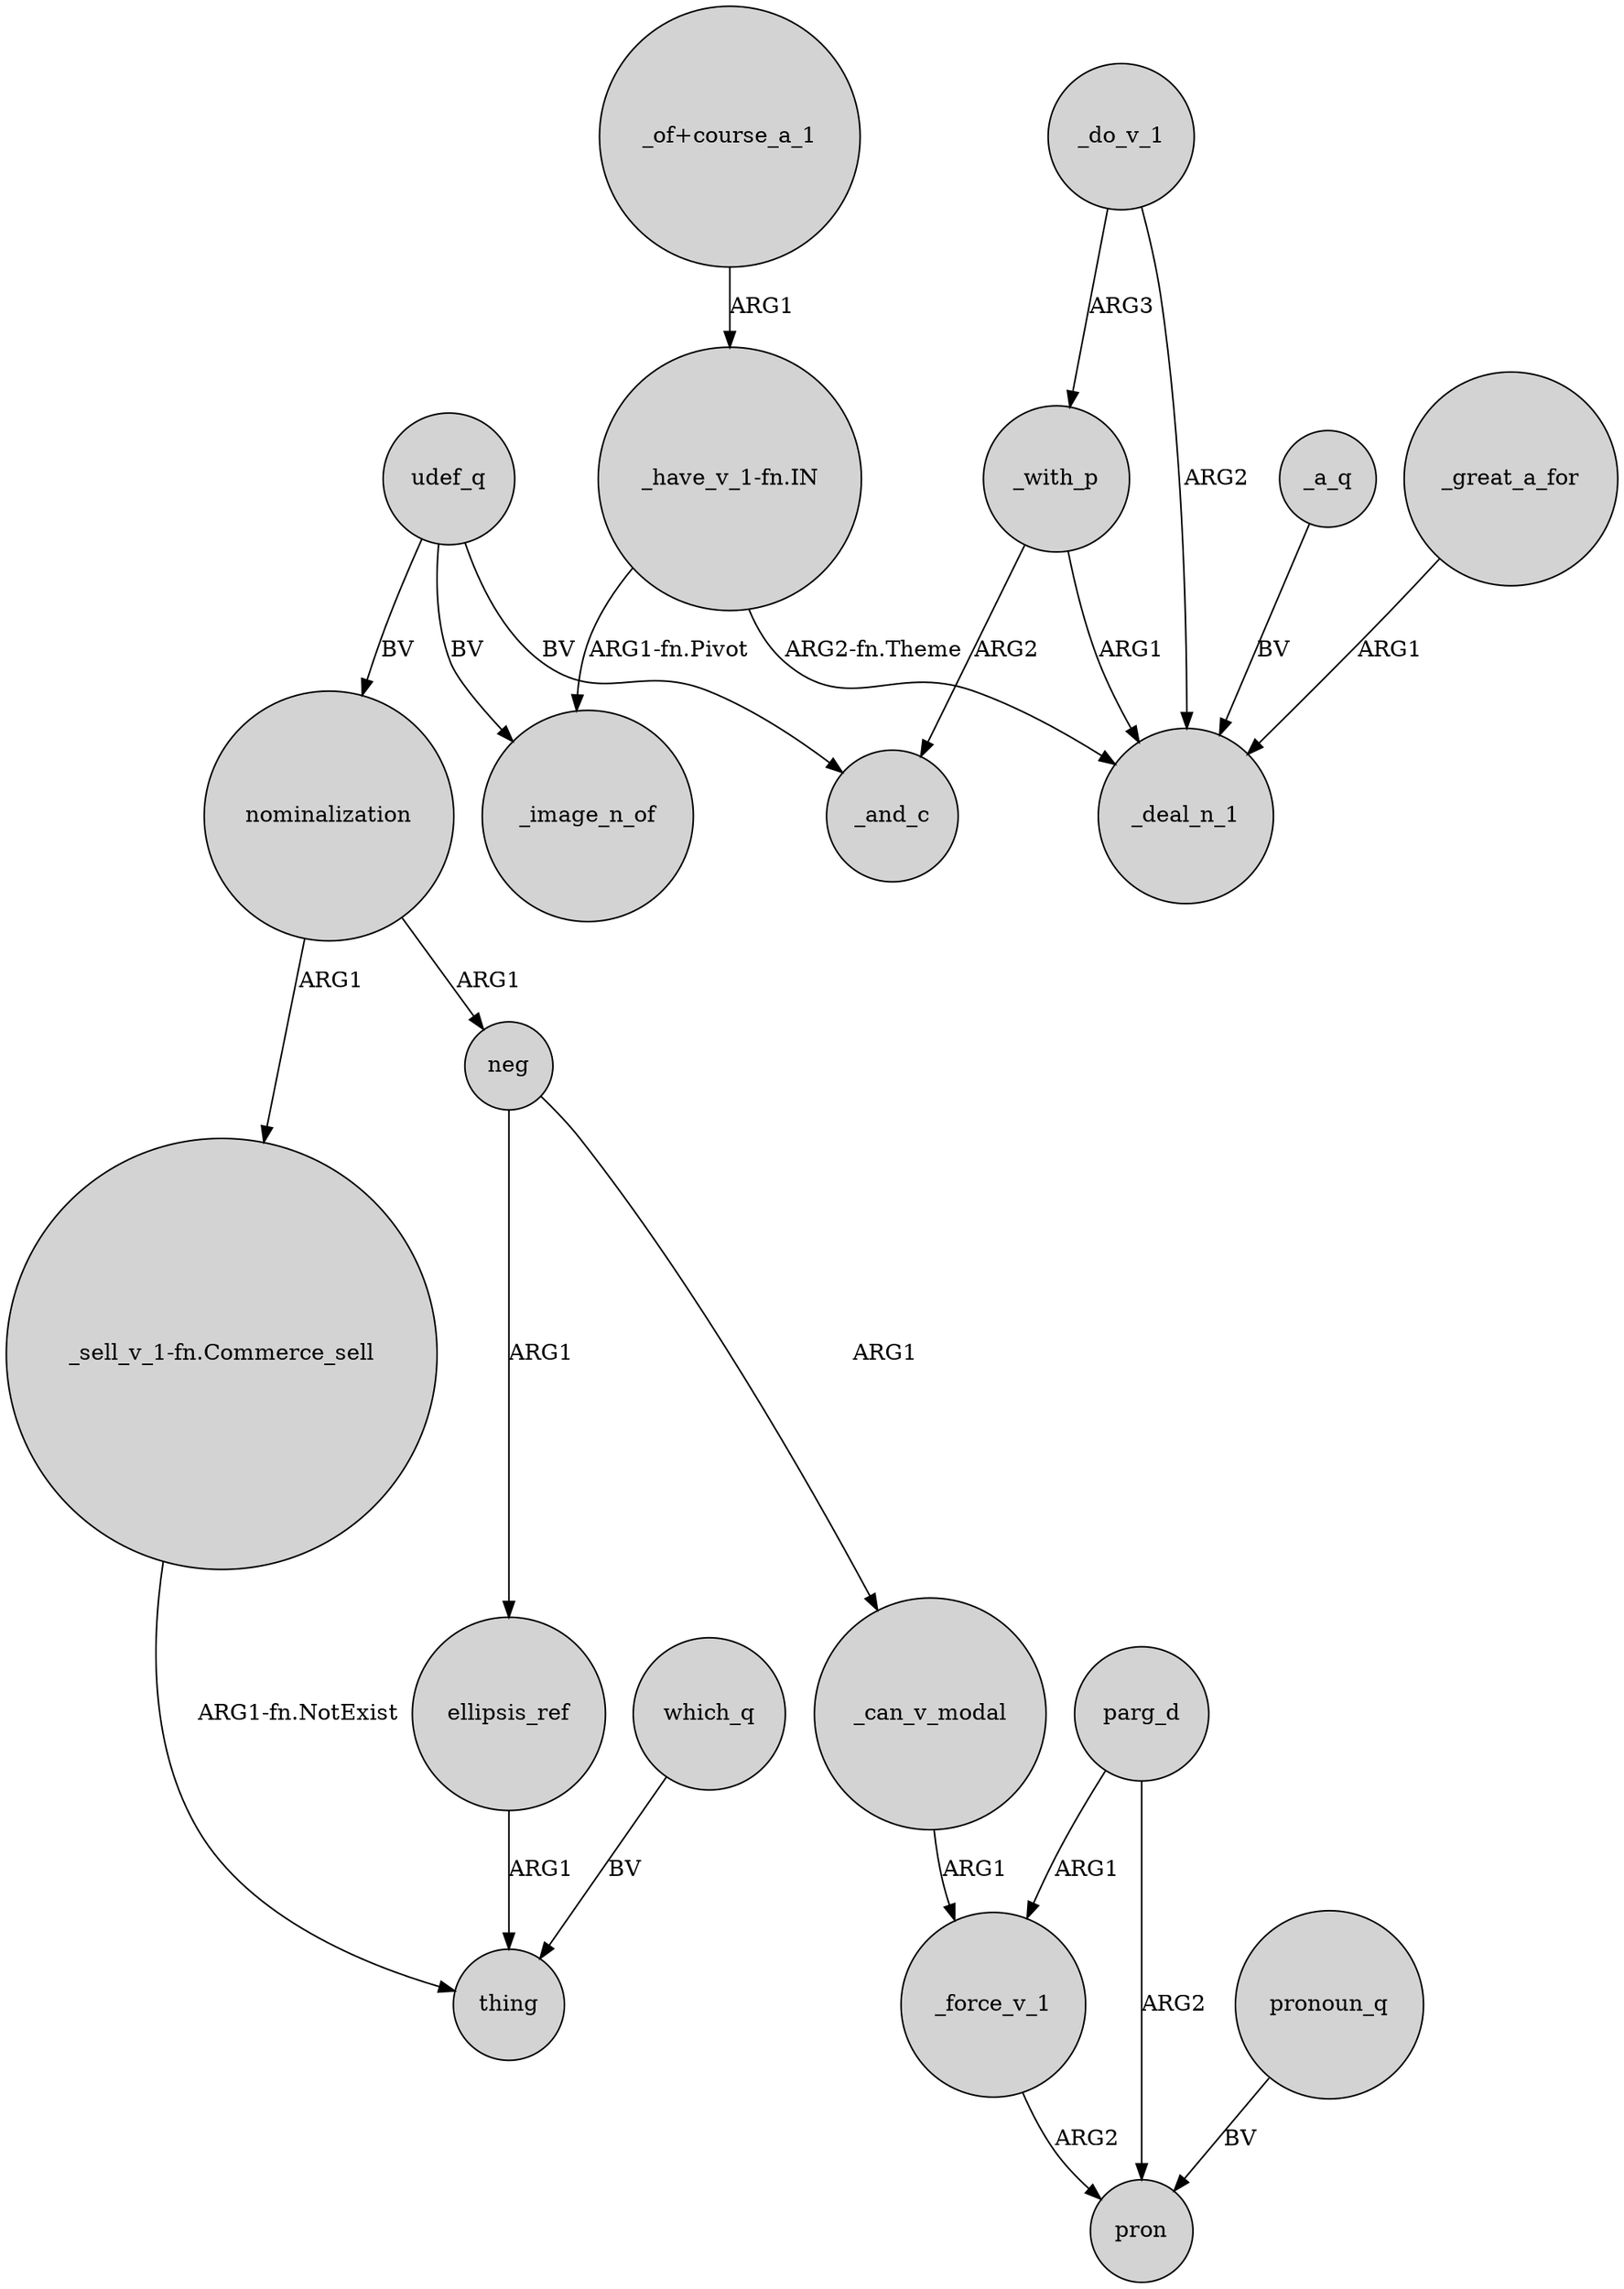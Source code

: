 digraph {
	node [shape=circle style=filled]
	_with_p -> _and_c [label=ARG2]
	_with_p -> _deal_n_1 [label=ARG1]
	_can_v_modal -> _force_v_1 [label=ARG1]
	"_have_v_1-fn.IN" -> _deal_n_1 [label="ARG2-fn.Theme"]
	_a_q -> _deal_n_1 [label=BV]
	_force_v_1 -> pron [label=ARG2]
	parg_d -> _force_v_1 [label=ARG1]
	"_sell_v_1-fn.Commerce_sell" -> thing [label="ARG1-fn.NotExist"]
	"_have_v_1-fn.IN" -> _image_n_of [label="ARG1-fn.Pivot"]
	_do_v_1 -> _with_p [label=ARG3]
	parg_d -> pron [label=ARG2]
	neg -> ellipsis_ref [label=ARG1]
	pronoun_q -> pron [label=BV]
	"_of+course_a_1" -> "_have_v_1-fn.IN" [label=ARG1]
	nominalization -> "_sell_v_1-fn.Commerce_sell" [label=ARG1]
	udef_q -> nominalization [label=BV]
	_great_a_for -> _deal_n_1 [label=ARG1]
	nominalization -> neg [label=ARG1]
	ellipsis_ref -> thing [label=ARG1]
	udef_q -> _image_n_of [label=BV]
	udef_q -> _and_c [label=BV]
	neg -> _can_v_modal [label=ARG1]
	_do_v_1 -> _deal_n_1 [label=ARG2]
	which_q -> thing [label=BV]
}

